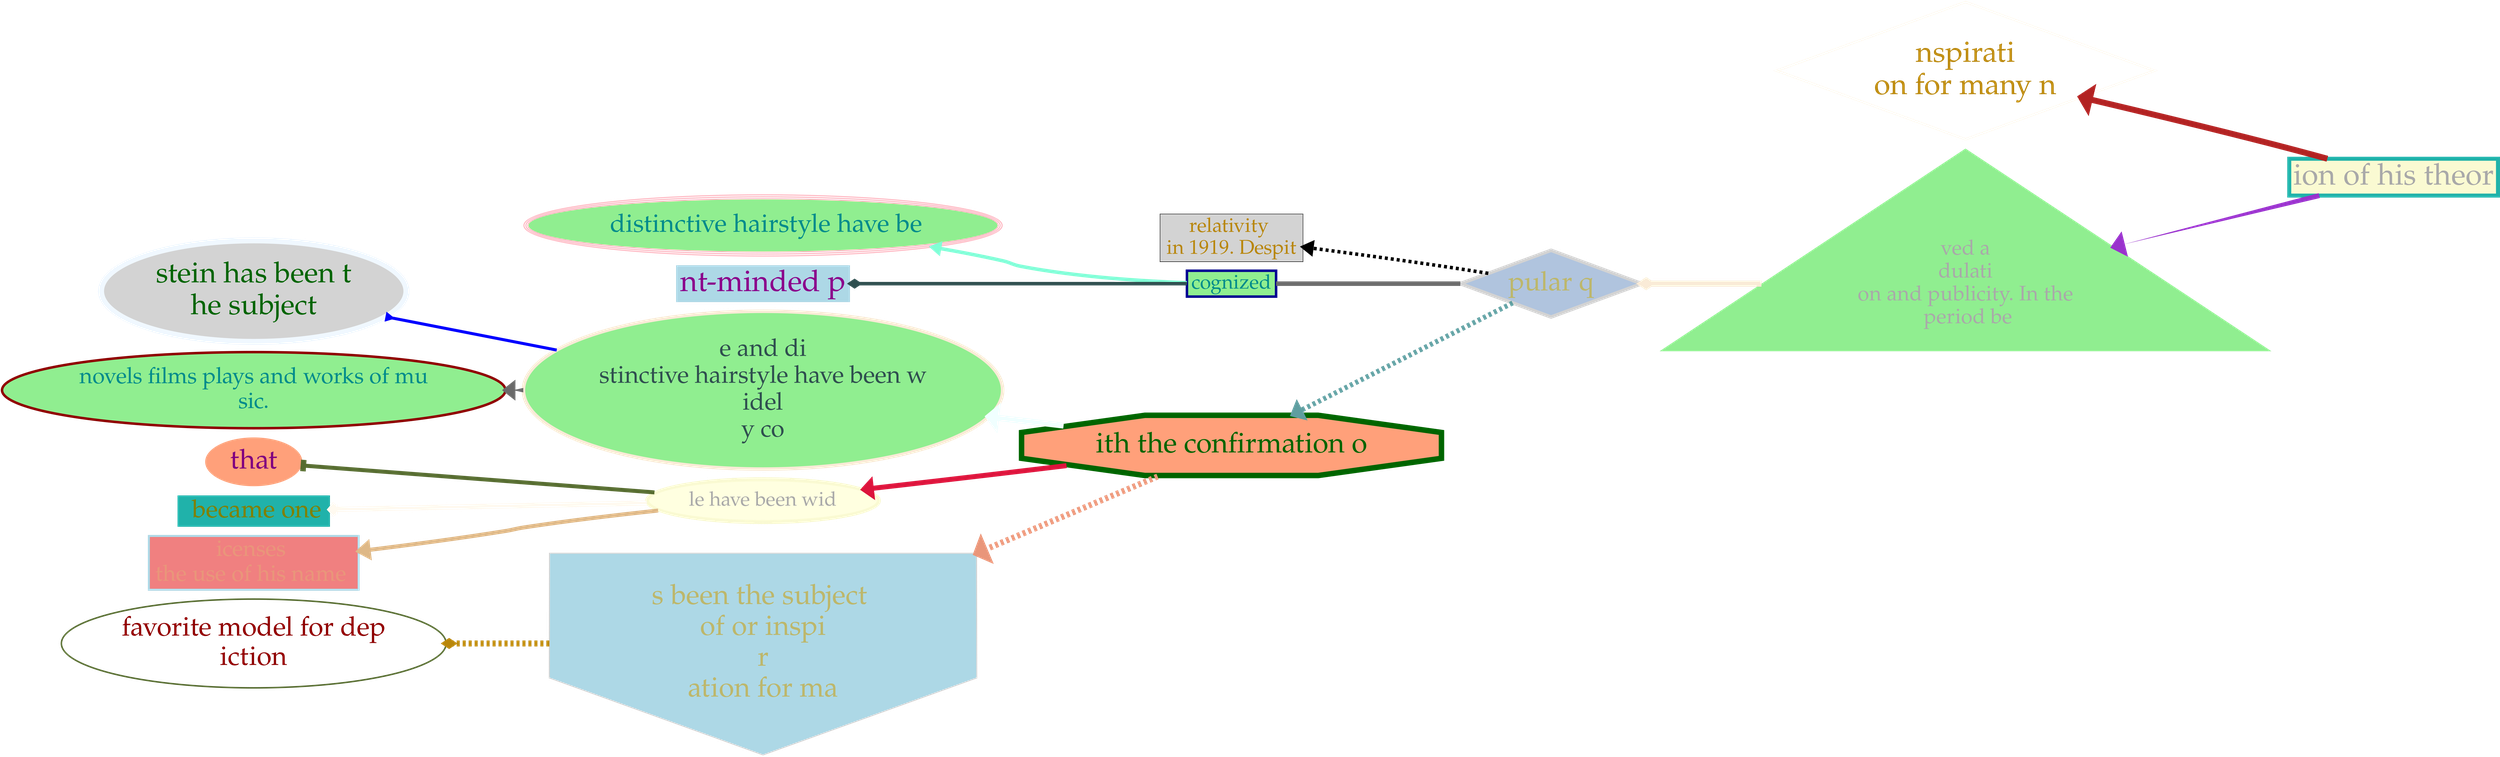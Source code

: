 strict digraph "" {
	graph [bb="0,0,4983.5,1504.8",
		bgcolor=transparent,
		labeljust=l,
		overlap=false,
		rankdir=RL,
		sep="+25,25"
	];
	node [fontname=P052,
		label="\N"
	];
	"ion of his theor"	[color=lightseagreen,
		fillcolor=lightgoldenrodyellow,
		fontcolor="#A9A9A9",
		fontsize=60,
		height=1.0278,
		label="ion of his theor",
		penwidth=8,
		pos="4780,1152.8",
		shape=box,
		style=filled,
		width=5.6528];
	"nspirati
on for many n"	[color=floralwhite,
		fillcolor=lightsalmon,
		fontcolor="#B8860B",
		fontsize=59,
		height=3.8333,
		label="nspirati
on for many n",
		penwidth=5,
		pos="3926.7,1366.8",
		shape=diamond,
		width=10.528];
	"ion of his theor" -> "nspirati
on for many n"	[arrowhead=normal,
		arrowsize=1.75,
		color=firebrick,
		penwidth=12,
		pos="e,4159.6,1313.3 4650.5,1189.8 4614.9,1199.8 4576.3,1210.4 4540.5,1219.8 4421.3,1250.8 4288.4,1283 4176.9,1309.3",
		style=bold];
	"ved a
dulati
on and publicity. In the
 period be"	[color=cadetblue,
		fillcolor=lightgreen,
		fontcolor="#A9A9A9",
		fontsize=42,
		height=7.5425,
		label="ved a
dulati
on and publicity. In the
 period be",
		penwidth=0,
		pos="3926.7,938.75",
		shape=triangle,
		style=filled,
		width=17.049];
	"ion of his theor" -> "ved a
dulati
on and publicity. In the
 period be"	[arrowhead=normal,
		arrowsize=1.75,
		color=darkorchid,
		penwidth=10,
		pos="e,4223.8,1013.2 4631.7,1115.7 4524.2,1088.7 4374.6,1051.1 4240.9,1017.5",
		style=tapered];
	"pular q"	[color=lightgray,
		fillcolor=lightsteelblue,
		fontcolor="#BDB76B",
		fontsize=54,
		height=1.8611,
		label="pular q",
		penwidth=7,
		pos="3094.9,938.75",
		shape=diamond,
		style=filled,
		width=5.0556];
	"ved a
dulati
on and publicity. In the
 period be" -> "pular q"	[arrowhead=diamond,
		arrowsize=1.5,
		color=antiquewhite,
		penwidth=12,
		pos="e,3277.1,938.75 3517.5,938.75 3440.2,938.75 3362.5,938.75 3295.3,938.75",
		style=solid];
	"relativity 
in 1919. Despit"	[color=black,
		fillcolor=lightgrey,
		fontcolor="#B8860B",
		fontsize=40,
		height=1.3333,
		label="relativity 
in 1919. Despit",
		penwidth=1,
		pos="2457.4,1030.8",
		shape=box,
		style=filled,
		width=3.9861];
	"pular q" -> "relativity 
in 1919. Despit"	[arrowhead=normal,
		arrowsize=1.75,
		color=black,
		penwidth=7,
		pos="e,2600.9,1012.2 2969,959.45 2938.8,964.29 2906.8,969.32 2876.9,973.75 2791.6,986.44 2696.4,999.5 2618.3,1009.9",
		style=dashed];
	cognized	[color=darkblue,
		fillcolor=lightgreen,
		fontcolor="#008B8B",
		fontsize=40,
		height=0.72222,
		label=cognized,
		penwidth=5,
		pos="2457.4,938.75",
		shape=box,
		style=filled,
		width=2.4861];
	"pular q" -> cognized	[arrowhead=none,
		arrowsize=2,
		color=dimgray,
		penwidth=9,
		pos="2912.7,938.75 2792.9,938.75 2641.1,938.75 2546.9,938.75",
		style=solid];
	"ith the confirmation o"	[color=darkgreen,
		fillcolor=lightsalmon,
		fontcolor="#006400",
		fontsize=57,
		height=1.6206,
		label="ith the confirmation o",
		penwidth=7,
		peripheries=2,
		pos="2457.4,617.75",
		shape=polygon,
		sides=8,
		style=filled,
		width=11.655];
	"pular q" -> "ith the confirmation o"	[arrowhead=normal,
		arrowsize=1.5,
		color=cadetblue,
		penwidth=10,
		pos="e,2573.6,675.96 3017.6,900.19 2911,846.37 2716.3,748.02 2587.1,682.76",
		style=dashed];
	" distinctive hairstyle have be"	[color=lightpink,
		fillcolor=lightgreen,
		fontcolor="#008B8B",
		fontsize=51,
		height=1.4793,
		label=" distinctive hairstyle have be",
		penwidth=2,
		peripheries=3,
		pos="1520.9,1046.8",
		shape=ellipse,
		style=filled,
		width=13.107];
	cognized -> " distinctive hairstyle have be"	[arrowhead=normal,
		arrowsize=1.5,
		color=aquamarine,
		penwidth=7,
		pos="e,1862.3,1010 2367.8,940.69 2282.6,943.84 2150.4,952.1 2037.8,973.75 2021.3,976.91 2018.1,981.22 2001.8,984.75 1961.6,993.41 1919.3,\
1001 1877.2,1007.7",
		style=solid];
	"nt-minded p"	[color=aquamarine,
		fillcolor=lightblue,
		fontcolor="#8B008B",
		fontsize=60,
		height=1.0278,
		label="nt-minded p",
		penwidth=0,
		pos="1520.9,938.75",
		shape=box,
		style=filled,
		width=4.6111];
	cognized -> "nt-minded p"	[arrowhead=diamond,
		arrowsize=1.5,
		color=darkslategray,
		penwidth=7,
		pos="e,1687.3,938.75 2367.6,938.75 2216.2,938.75 1905.1,938.75 1705.4,938.75",
		style=bold];
	"e and di
stinctive hairstyle have been w
idel
y co"	[color=antiquewhite,
		fillcolor=lightgreen,
		fontcolor="#2F4F4F",
		fontsize=49,
		height=4.3998,
		label="e and di
stinctive hairstyle have been w
idel
y co",
		penwidth=7,
		peripheries=1,
		pos="1520.9,725.75",
		shape=ellipse,
		style=filled,
		width=13.356];
	"ith the confirmation o" -> "e and di
stinctive hairstyle have been w
idel
y co"	[arrowhead=normal,
		arrowsize=1.5,
		color=azure,
		penwidth=12,
		pos="e,1974.9,673.4 2128.9,655.6 2083.8,660.81 2036.8,666.24 1989.8,671.67",
		style=solid];
	"le have been wid"	[color=lightgoldenrodyellow,
		fillcolor=lightyellow,
		fontcolor="#A9A9A9",
		fontsize=40,
		height=1.1325,
		label="le have been wid",
		penwidth=4,
		peripheries=2,
		pos="1520.9,507.75",
		shape=ellipse,
		style=filled,
		width=6.3965];
	"ith the confirmation o" -> "le have been wid"	[arrowhead=normal,
		arrowsize=1.5,
		color=crimson,
		penwidth=10,
		pos="e,1721.4,527.9 2150.5,577.07 2100.8,570.74 2049.9,564.43 2001.8,558.75 1915,548.52 1819.4,538.16 1736.4,529.48",
		style=solid];
	"s been the subject 
of or inspi
r
ation for ma"	[color=lightgrey,
		fillcolor=lightblue,
		fontcolor="#BDB76B",
		fontsize=56,
		height=6.2153,
		label="s been the subject 
of or inspi
r
ation for ma",
		penwidth=2,
		pos="1520.9,223.75",
		shape=invhouse,
		style=filled,
		width=11.921];
	"ith the confirmation o" -> "s been the subject 
of or inspi
r
ation for ma"	[arrowhead=normal,
		arrowsize=1.75,
		color=darksalmon,
		penwidth=12,
		pos="e,1949.9,404.22 2318.2,559.51 2224.2,519.88 2094.1,465.02 1966.3,411.13",
		style=dashed];
	"stein has been t
he subject"	[color=aliceblue,
		fillcolor=lightgray,
		fontcolor="#006400",
		fontsize=58,
		height=2.7824,
		label="stein has been t
he subject",
		penwidth=8,
		peripheries=2,
		pos="502.05,921.75",
		shape=ellipse,
		style=filled,
		width=8.4589];
	"e and di
stinctive hairstyle have been w
idel
y co" -> "stein has been t
he subject"	[arrowhead=inv,
		arrowsize=1,
		color=blue,
		penwidth=6,
		pos="e,765.31,871.2 1105.6,805.61 994.31,827.06 876.79,849.71 775.39,869.26",
		style=solid];
	"novels films plays and works of mu
sic."	[color=darkred,
		fillcolor=lightgreen,
		fontcolor="#008B8B",
		fontsize=45,
		height=2.1213,
		label="novels films plays and works of mu
sic.",
		penwidth=5,
		peripheries=1,
		pos="502.05,726.75",
		shape=ellipse,
		style=filled,
		width=13.946];
	"e and di
stinctive hairstyle have been w
idel
y co" -> "novels films plays and works of mu
sic."	[arrowhead=normal,
		arrowsize=1.5,
		color=dimgray,
		penwidth=9,
		pos="e,1004.3,726.26 1039.8,726.22 1033,726.23 1026.3,726.24 1019.5,726.24",
		style=tapered];
	" that "	[color=lightseagreen,
		fillcolor=lightsalmon,
		fontcolor="#800080",
		fontsize=55,
		height=1.3553,
		label=" that ",
		penwidth=0,
		peripheries=1,
		pos="502.05,583.75",
		shape=ellipse,
		style=filled,
		width=2.7106];
	"le have been wid" -> " that "	[arrowhead=tee,
		arrowsize=1.5,
		color=darkolivegreen,
		penwidth=8,
		pos="e,598.66,576.61 1308.6,523.55 1093.9,539.59 770.43,563.77 606.35,576.03",
		style=solid];
	" became one"	[color=darkviolet,
		fillcolor=lightseagreen,
		fontcolor="#808000",
		fontsize=50,
		height=0.875,
		label=" became one",
		penwidth=0,
		pos="502.05,485.75",
		shape=box,
		style=filled,
		width=4.25];
	"le have been wid" -> " became one"	[arrowhead=vee,
		arrowsize=1,
		color=floralwhite,
		penwidth=10,
		pos="e,655.33,489.05 1292,502.82 1101.6,498.7 834.68,492.93 665.33,489.26",
		style=solid];
	"icenses 
the use of his name "	[color=lightblue,
		fillcolor=lightcoral,
		fontcolor="#E9967A",
		fontsize=45,
		height=1.5,
		label="icenses 
the use of his name ",
		penwidth=4,
		pos="502.05,381.75",
		shape=box,
		style=filled,
		width=5.8472];
	"le have been wid" -> "icenses 
the use of his name "	[arrowhead=normal,
		arrowsize=2,
		color=burlywood,
		penwidth=8,
		pos="e,712.82,400.53 1304.5,493.66 1221.3,485.93 1125.8,474.23 1040.1,456.75 1023.7,453.41 1020.4,449.27 1004.1,445.75 916.29,426.87 \
818.56,412.86 732.89,402.84",
		style=solid];
	"favorite model for dep
iction"	[color=darkolivegreen,
		fillcolor=lightcyan,
		fontcolor="#8B0000",
		fontsize=54,
		height=2.4749,
		label="favorite model for dep
iction",
		penwidth=3,
		peripheries=1,
		pos="502.05,220.75",
		shape=ellipse,
		width=10.587];
	"s been the subject 
of or inspi
r
ation for ma" -> "favorite model for dep
iction"	[arrowhead=diamond,
		arrowsize=1,
		color=darkgoldenrod,
		penwidth=12,
		pos="e,883.22,221.87 1091.6,222.49 1026.6,222.3 959.8,222.1 895.6,221.91",
		style=dashed];
}
